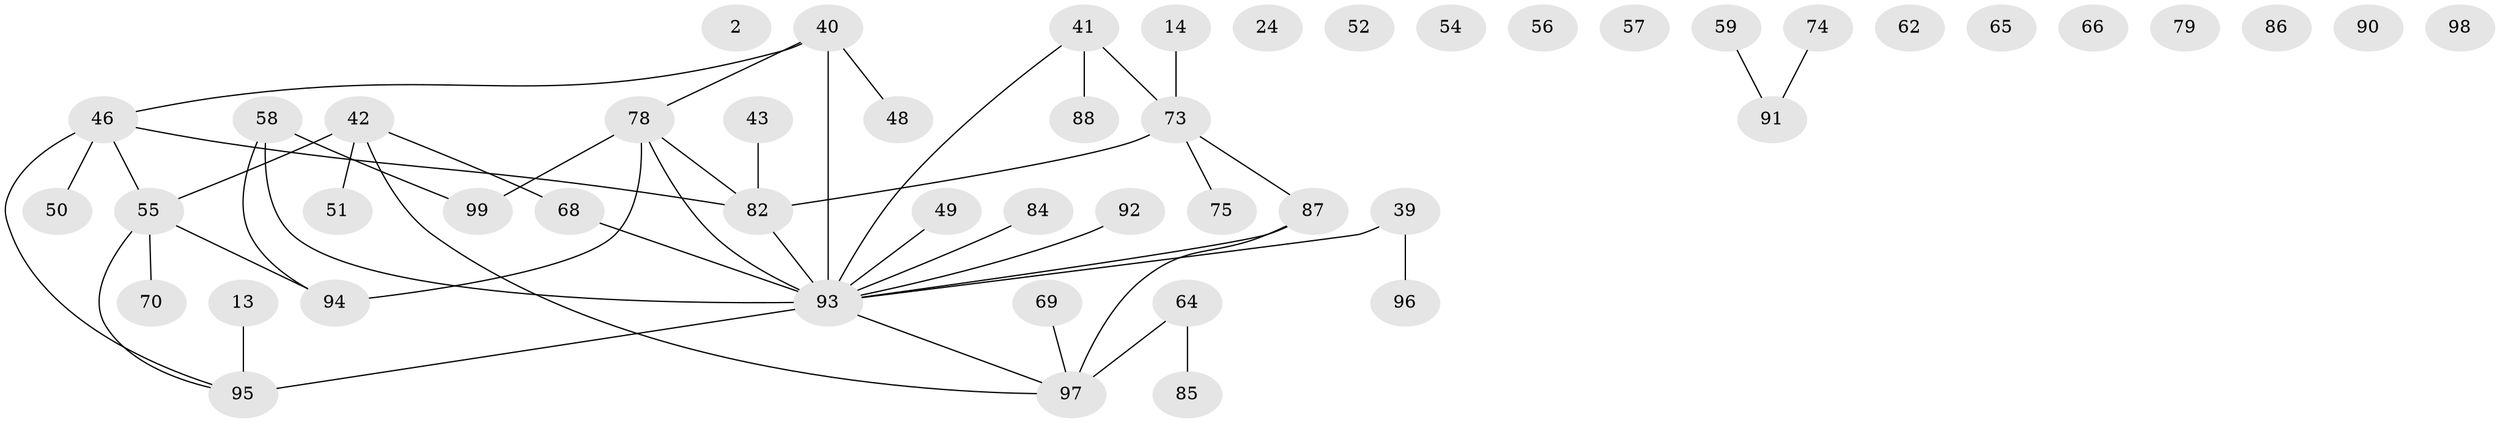 // original degree distribution, {4: 0.13131313131313133, 0: 0.12121212121212122, 2: 0.23232323232323232, 3: 0.1414141414141414, 1: 0.2727272727272727, 5: 0.09090909090909091, 6: 0.010101010101010102}
// Generated by graph-tools (version 1.1) at 2025/40/03/09/25 04:40:03]
// undirected, 49 vertices, 47 edges
graph export_dot {
graph [start="1"]
  node [color=gray90,style=filled];
  2;
  13;
  14;
  24;
  39;
  40 [super="+32"];
  41;
  42;
  43;
  46 [super="+15"];
  48;
  49;
  50 [super="+35"];
  51;
  52;
  54;
  55 [super="+25"];
  56;
  57;
  58;
  59;
  62;
  64;
  65;
  66;
  68 [super="+29"];
  69;
  70;
  73 [super="+23"];
  74;
  75;
  78 [super="+20+9+60+72"];
  79;
  82 [super="+3+22+76"];
  84;
  85;
  86 [super="+33"];
  87 [super="+77"];
  88;
  90;
  91;
  92;
  93 [super="+45+89+71"];
  94 [super="+67"];
  95 [super="+80"];
  96;
  97 [super="+5+26"];
  98;
  99 [super="+27+83"];
  13 -- 95;
  14 -- 73;
  39 -- 96;
  39 -- 93;
  40 -- 93 [weight=2];
  40 -- 48;
  40 -- 46;
  40 -- 78;
  41 -- 73 [weight=2];
  41 -- 88;
  41 -- 93;
  42 -- 51;
  42 -- 55 [weight=2];
  42 -- 68;
  42 -- 97;
  43 -- 82;
  46 -- 55;
  46 -- 95 [weight=2];
  46 -- 50;
  46 -- 82;
  49 -- 93;
  55 -- 70;
  55 -- 95;
  55 -- 94;
  58 -- 93 [weight=2];
  58 -- 99 [weight=2];
  58 -- 94;
  59 -- 91;
  64 -- 85;
  64 -- 97;
  68 -- 93;
  69 -- 97;
  73 -- 75;
  73 -- 87;
  73 -- 82;
  74 -- 91;
  78 -- 82;
  78 -- 99 [weight=3];
  78 -- 94;
  78 -- 93;
  82 -- 93;
  84 -- 93;
  87 -- 97 [weight=2];
  87 -- 93;
  92 -- 93;
  93 -- 95 [weight=3];
  93 -- 97;
}
